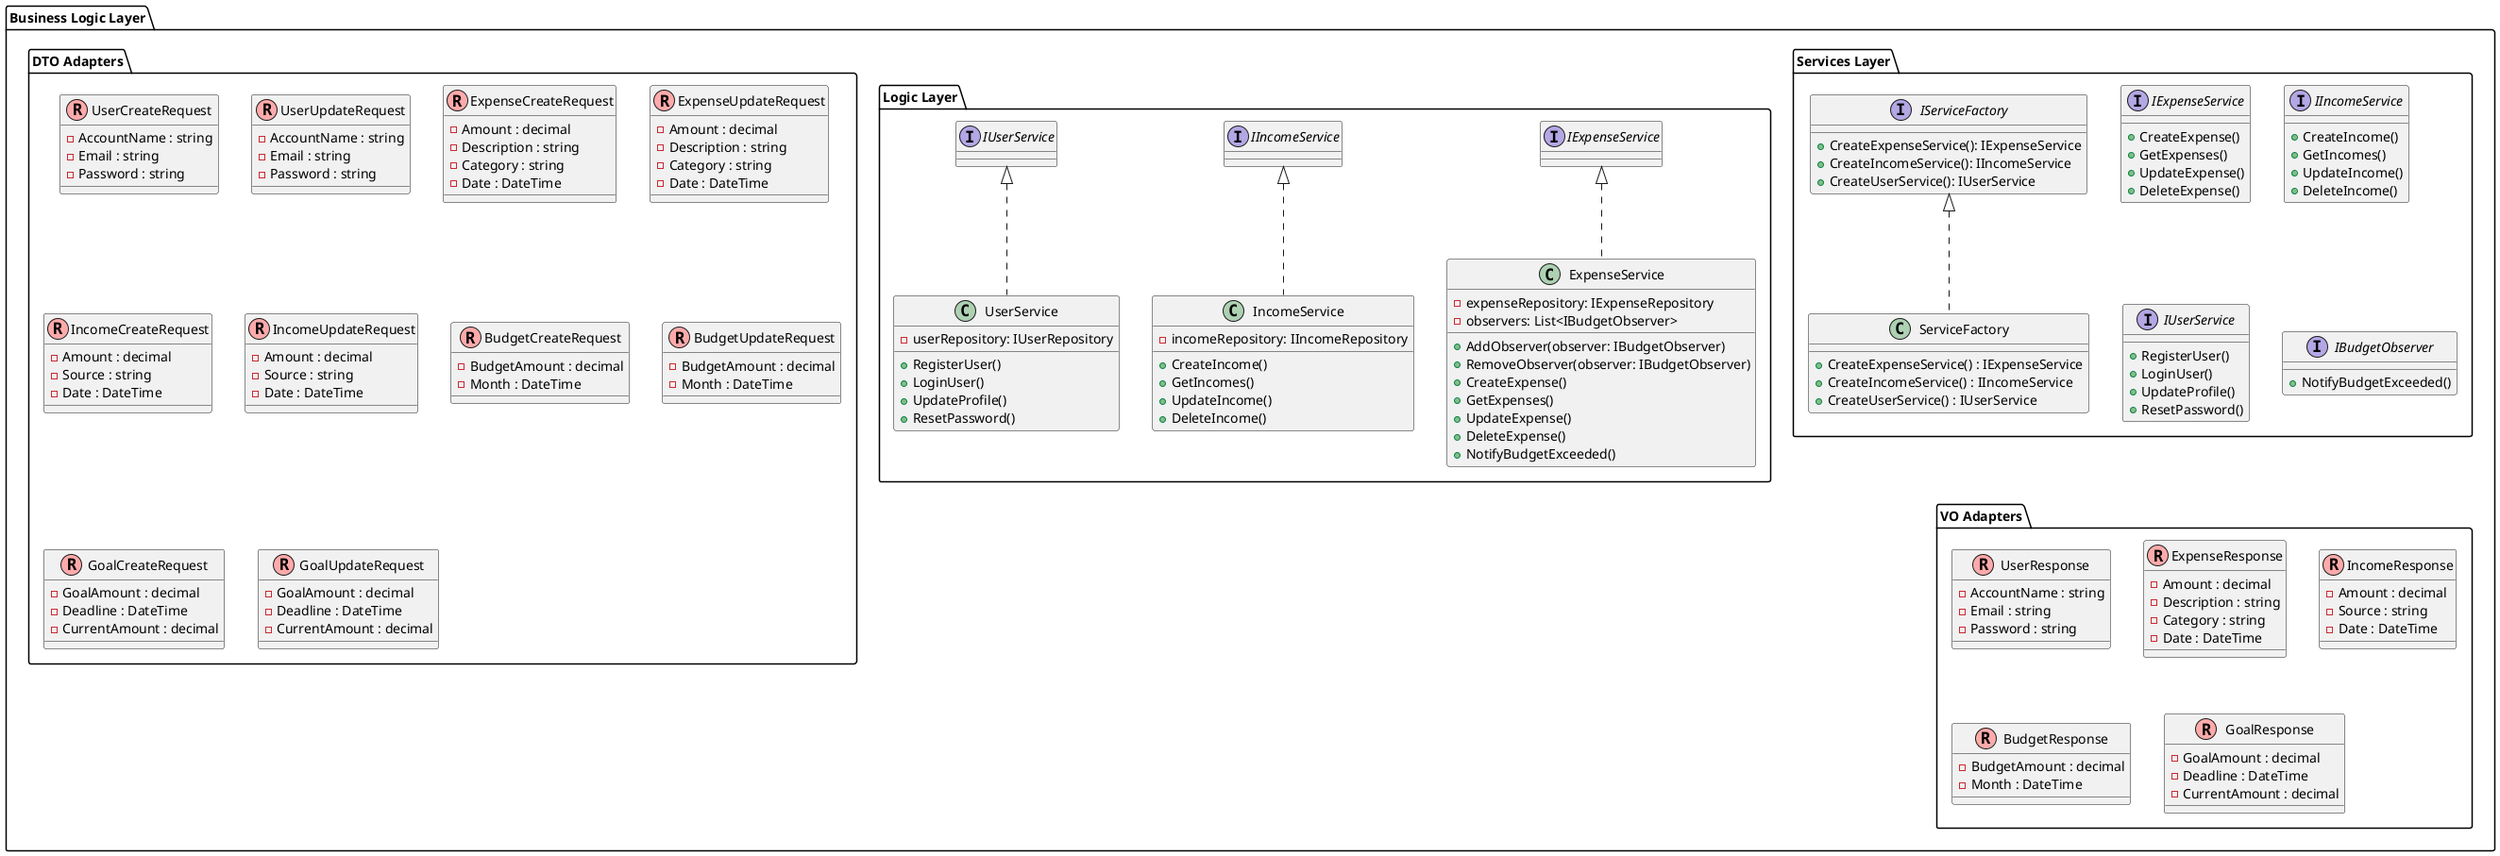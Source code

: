@startuml Business

package "Business Logic Layer" {
    package "Services Layer" {
            interface IExpenseService {
            + CreateExpense()
            + GetExpenses()
            + UpdateExpense()
            + DeleteExpense()
        }

            interface IIncomeService {
            + CreateIncome()
            + GetIncomes()
            + UpdateIncome()
            + DeleteIncome()
        }

        interface IUserService {
            + RegisterUser()
            + LoginUser()
            + UpdateProfile()
            + ResetPassword()
        }

        ' Applying Factory Pattern for Services
        interface IServiceFactory {
            + CreateExpenseService(): IExpenseService
            + CreateIncomeService(): IIncomeService
            + CreateUserService(): IUserService
        }

        class ServiceFactory implements IServiceFactory {
            + CreateExpenseService() : IExpenseService
            + CreateIncomeService() : IIncomeService
            + CreateUserService() : IUserService
        }

        ' Observer pattern to notify about budget thresholds
        interface IBudgetObserver {
            + NotifyBudgetExceeded()
        }
    }

    package "Logic Layer" {
        class ExpenseService implements IExpenseService {
            - expenseRepository: IExpenseRepository
            - observers: List<IBudgetObserver>
            + AddObserver(observer: IBudgetObserver)
            + RemoveObserver(observer: IBudgetObserver)
            + CreateExpense()
            + GetExpenses()
            + UpdateExpense()
            + DeleteExpense()
            + NotifyBudgetExceeded()
        }

        class IncomeService implements IIncomeService {
            - incomeRepository: IIncomeRepository
            + CreateIncome()
            + GetIncomes()
            + UpdateIncome()
            + DeleteIncome()
        }

        class UserService implements IUserService {
            - userRepository: IUserRepository
            + RegisterUser()
            + LoginUser()
            + UpdateProfile()
            + ResetPassword()
        }
    }

    package "DTO Adapters" {
        class UserCreateRequest << (R, #FFAAAA) >> {
            - AccountName : string
            - Email : string
            - Password : string
        }

        class UserUpdateRequest << (R, #FFAAAA) >> {
            - AccountName : string
            - Email : string
            - Password : string
        }

        class ExpenseCreateRequest << (R, #FFAAAA) >> {
            - Amount : decimal
            - Description : string
            - Category : string
            - Date : DateTime
        }

        class ExpenseUpdateRequest << (R, #FFAAAA) >> {
            - Amount : decimal
            - Description : string
            - Category : string
            - Date : DateTime
        }

        class IncomeCreateRequest << (R, #FFAAAA) >> {
            - Amount : decimal
            - Source : string
            - Date : DateTime
        }

        class IncomeUpdateRequest << (R, #FFAAAA) >> {
            - Amount : decimal
            - Source : string
            - Date : DateTime
        }

        class BudgetCreateRequest << (R, #FFAAAA) >> {
            - BudgetAmount : decimal 
            - Month : DateTime
        }

        class BudgetUpdateRequest << (R, #FFAAAA) >> {
            - BudgetAmount : decimal 
            - Month : DateTime
        }

        class GoalCreateRequest << (R, #FFAAAA) >> {
            - GoalAmount : decimal
            - Deadline : DateTime
            - CurrentAmount : decimal
        }

        class GoalUpdateRequest << (R, #FFAAAA) >> {
            - GoalAmount : decimal
            - Deadline : DateTime
            - CurrentAmount : decimal
        }
    }

    package "VO Adapters" {
        class UserResponse << (R, #FFAAAA) >> {
            - AccountName : string
            - Email : string
            - Password : string
        }

        class ExpenseResponse << (R, #FFAAAA) >> {
            - Amount : decimal
            - Description : string
            - Category : string
            - Date : DateTime
        }

        class IncomeResponse << (R, #FFAAAA) >> {
            - Amount : decimal
            - Source : string
            - Date : DateTime
        }

        class BudgetResponse << (R, #FFAAAA) >> {
            - BudgetAmount : decimal 
            - Month : DateTime
        }

        class GoalResponse << (R, #FFAAAA) >> {
            - GoalAmount : decimal
            - Deadline : DateTime
            - CurrentAmount : decimal
        }
    }
}

@enduml
